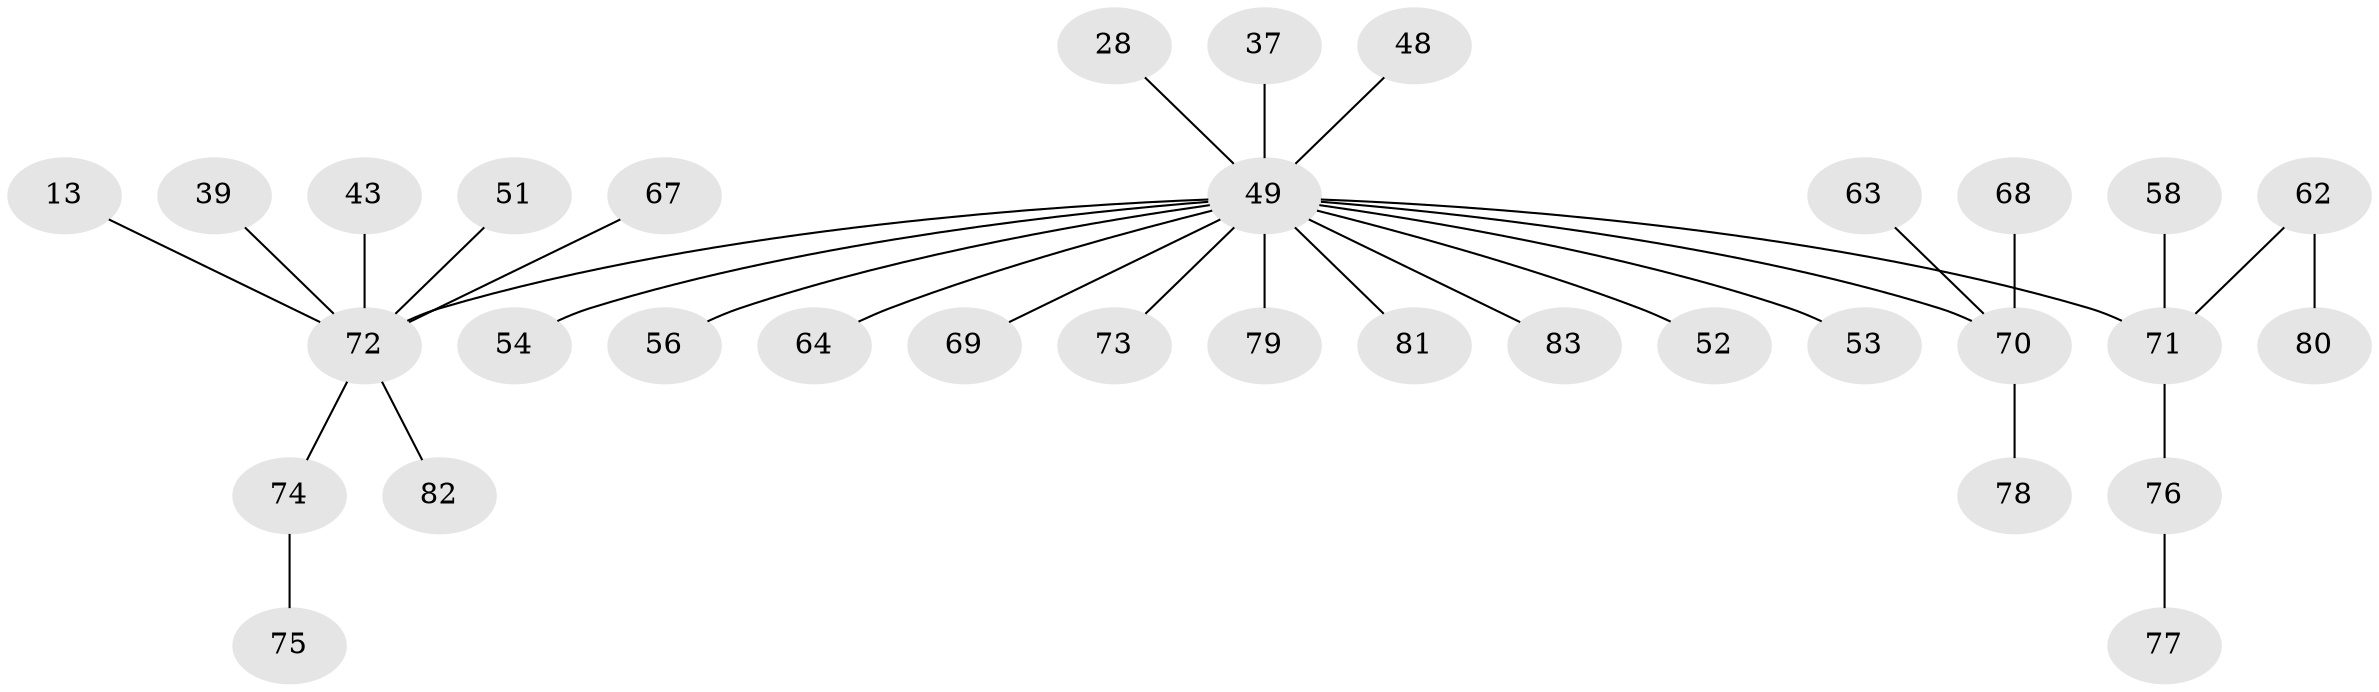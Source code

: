 // original degree distribution, {6: 0.024096385542168676, 5: 0.060240963855421686, 3: 0.1566265060240964, 4: 0.03614457831325301, 2: 0.2891566265060241, 1: 0.43373493975903615}
// Generated by graph-tools (version 1.1) at 2025/46/03/04/25 21:46:10]
// undirected, 33 vertices, 32 edges
graph export_dot {
graph [start="1"]
  node [color=gray90,style=filled];
  13;
  28;
  37;
  39;
  43;
  48 [super="+36"];
  49 [super="+16+15+21+44+24+45+40"];
  51 [super="+19"];
  52;
  53;
  54;
  56;
  58;
  62;
  63;
  64 [super="+50"];
  67 [super="+38"];
  68 [super="+59"];
  69;
  70 [super="+25+60"];
  71 [super="+18+33+46"];
  72 [super="+42+32"];
  73 [super="+47"];
  74 [super="+66"];
  75;
  76 [super="+65"];
  77;
  78;
  79;
  80;
  81;
  82;
  83;
  13 -- 72;
  28 -- 49;
  37 -- 49;
  39 -- 72;
  43 -- 72;
  48 -- 49;
  49 -- 71 [weight=3];
  49 -- 69;
  49 -- 56;
  49 -- 72 [weight=3];
  49 -- 83;
  49 -- 52;
  49 -- 54;
  49 -- 70;
  49 -- 79;
  49 -- 81;
  49 -- 53;
  49 -- 73;
  49 -- 64;
  51 -- 72;
  58 -- 71;
  62 -- 80;
  62 -- 71;
  63 -- 70;
  67 -- 72;
  68 -- 70;
  70 -- 78;
  71 -- 76;
  72 -- 82;
  72 -- 74;
  74 -- 75;
  76 -- 77;
}
